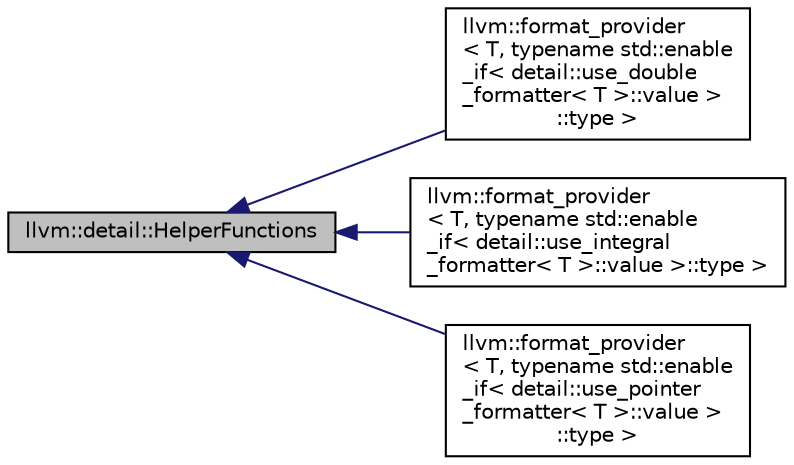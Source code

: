 digraph "llvm::detail::HelperFunctions"
{
 // LATEX_PDF_SIZE
  bgcolor="transparent";
  edge [fontname="Helvetica",fontsize="10",labelfontname="Helvetica",labelfontsize="10"];
  node [fontname="Helvetica",fontsize="10",shape="box"];
  rankdir="LR";
  Node1 [label="llvm::detail::HelperFunctions",height=0.2,width=0.4,color="black", fillcolor="grey75", style="filled", fontcolor="black",tooltip=" "];
  Node1 -> Node2 [dir="back",color="midnightblue",fontsize="10",style="solid",fontname="Helvetica"];
  Node2 [label="llvm::format_provider\l\< T, typename std::enable\l_if\< detail::use_double\l_formatter\< T \>::value \>\l::type \>",height=0.2,width=0.4,color="black",URL="$structllvm_1_1format__provider_3_01T_00_01typename_01std_1_1enable__if_3_01detail_1_1use__doublee78c119c5cb25c42f7563db3bc83fe30.html",tooltip="Implementation of format_provider<T> for floating point types."];
  Node1 -> Node3 [dir="back",color="midnightblue",fontsize="10",style="solid",fontname="Helvetica"];
  Node3 [label="llvm::format_provider\l\< T, typename std::enable\l_if\< detail::use_integral\l_formatter\< T \>::value \>::type \>",height=0.2,width=0.4,color="black",URL="$structllvm_1_1format__provider_3_01T_00_01typename_01std_1_1enable__if_3_01detail_1_1use__integr3f71672fecff71e02bb660c09073cdca.html",tooltip="Implementation of format_provider<T> for integral arithmetic types."];
  Node1 -> Node4 [dir="back",color="midnightblue",fontsize="10",style="solid",fontname="Helvetica"];
  Node4 [label="llvm::format_provider\l\< T, typename std::enable\l_if\< detail::use_pointer\l_formatter\< T \>::value \>\l::type \>",height=0.2,width=0.4,color="black",URL="$structllvm_1_1format__provider_3_01T_00_01typename_01std_1_1enable__if_3_01detail_1_1use__pointe534bb0cf79d878bbd6de7ff14c0be512.html",tooltip="Implementation of format_provider<T> for integral pointer types."];
}
